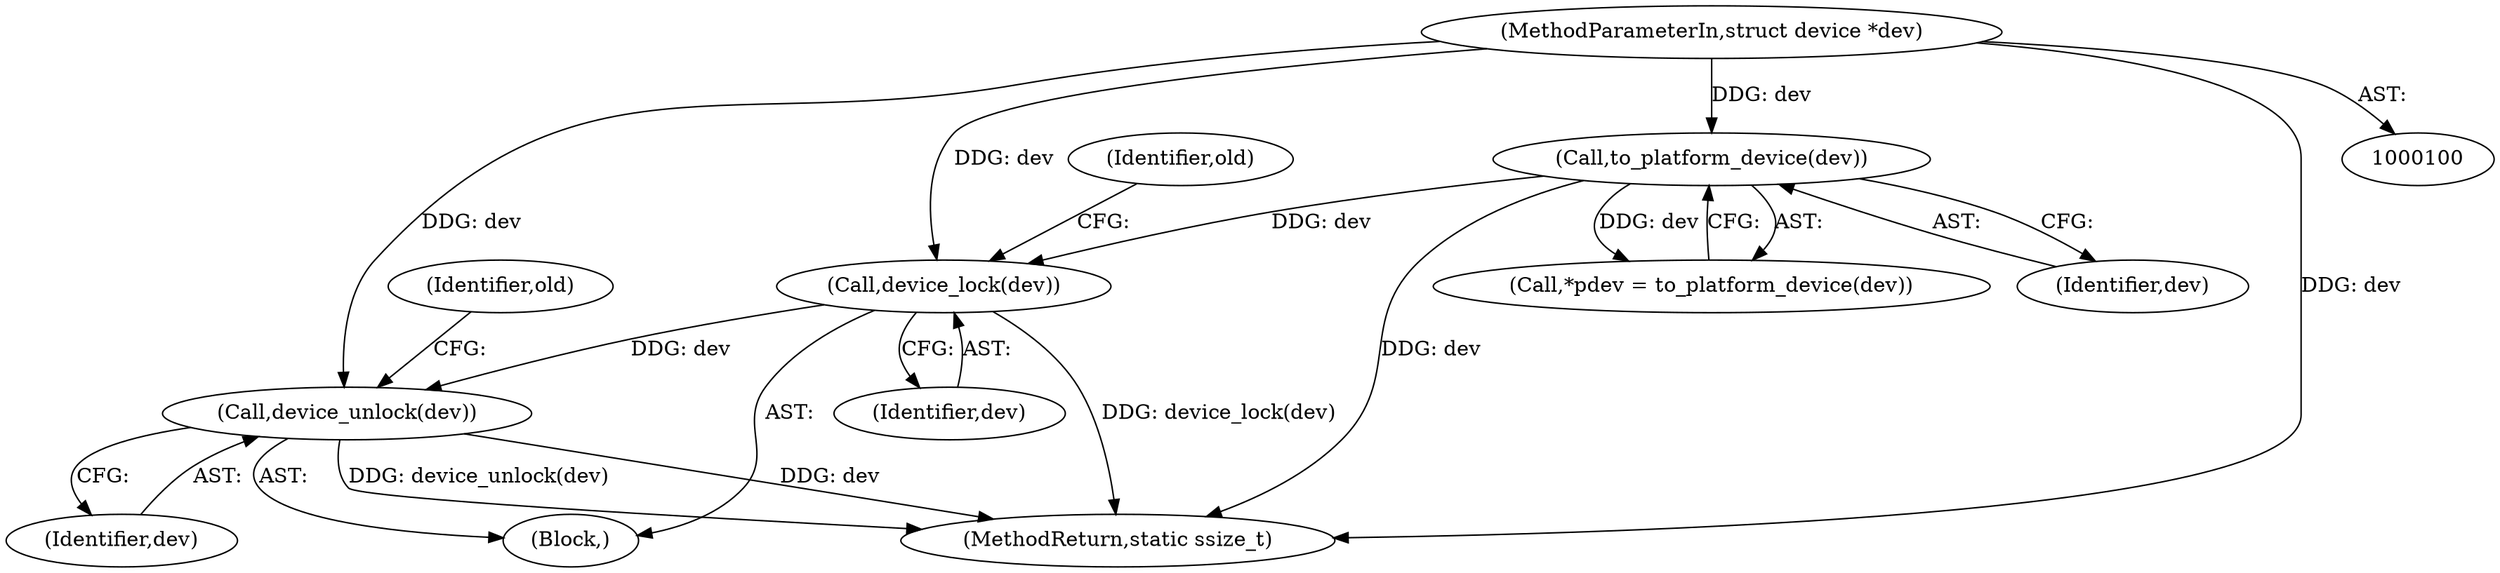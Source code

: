 digraph "0_linux_6265539776a0810b7ce6398c27866ddb9c6bd154_0@pointer" {
"1000144" [label="(Call,device_lock(dev))"];
"1000109" [label="(Call,to_platform_device(dev))"];
"1000101" [label="(MethodParameterIn,struct device *dev)"];
"1000169" [label="(Call,device_unlock(dev))"];
"1000172" [label="(Identifier,old)"];
"1000105" [label="(Block,)"];
"1000101" [label="(MethodParameterIn,struct device *dev)"];
"1000147" [label="(Identifier,old)"];
"1000144" [label="(Call,device_lock(dev))"];
"1000110" [label="(Identifier,dev)"];
"1000145" [label="(Identifier,dev)"];
"1000175" [label="(MethodReturn,static ssize_t)"];
"1000109" [label="(Call,to_platform_device(dev))"];
"1000169" [label="(Call,device_unlock(dev))"];
"1000107" [label="(Call,*pdev = to_platform_device(dev))"];
"1000170" [label="(Identifier,dev)"];
"1000144" -> "1000105"  [label="AST: "];
"1000144" -> "1000145"  [label="CFG: "];
"1000145" -> "1000144"  [label="AST: "];
"1000147" -> "1000144"  [label="CFG: "];
"1000144" -> "1000175"  [label="DDG: device_lock(dev)"];
"1000109" -> "1000144"  [label="DDG: dev"];
"1000101" -> "1000144"  [label="DDG: dev"];
"1000144" -> "1000169"  [label="DDG: dev"];
"1000109" -> "1000107"  [label="AST: "];
"1000109" -> "1000110"  [label="CFG: "];
"1000110" -> "1000109"  [label="AST: "];
"1000107" -> "1000109"  [label="CFG: "];
"1000109" -> "1000175"  [label="DDG: dev"];
"1000109" -> "1000107"  [label="DDG: dev"];
"1000101" -> "1000109"  [label="DDG: dev"];
"1000101" -> "1000100"  [label="AST: "];
"1000101" -> "1000175"  [label="DDG: dev"];
"1000101" -> "1000169"  [label="DDG: dev"];
"1000169" -> "1000105"  [label="AST: "];
"1000169" -> "1000170"  [label="CFG: "];
"1000170" -> "1000169"  [label="AST: "];
"1000172" -> "1000169"  [label="CFG: "];
"1000169" -> "1000175"  [label="DDG: device_unlock(dev)"];
"1000169" -> "1000175"  [label="DDG: dev"];
}
